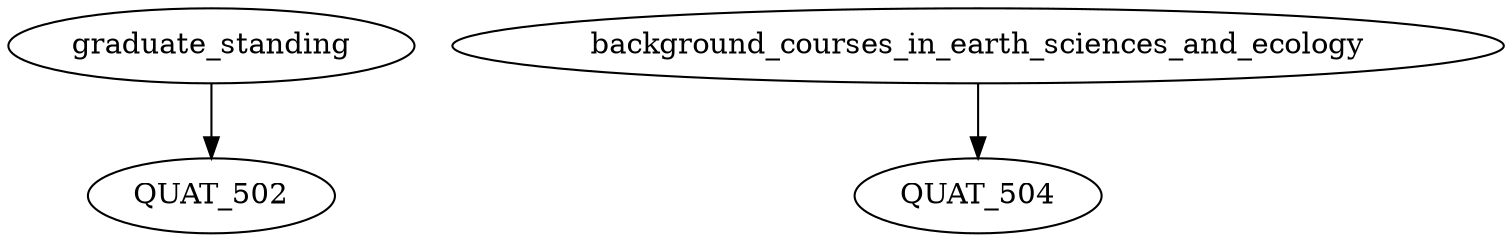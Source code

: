 digraph G {
    edge [color=black];
    graduate_standing -> QUAT_502;
    edge [color=black];
    background_courses_in_earth_sciences_and_ecology -> QUAT_504;
}
